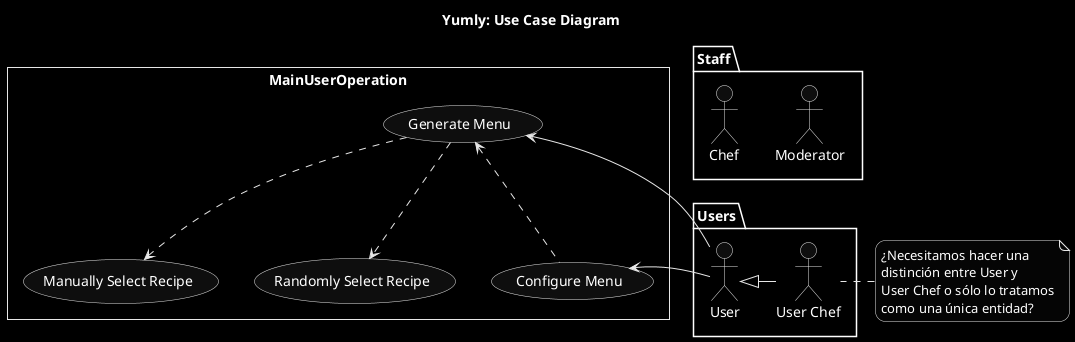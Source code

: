 @startuml yumlyUseCases

    title Yumly: Use Case Diagram

    skinparam Style strictuml 
    skinparam SequenceMessageAlignment center
    
    skinparam monochrome reverse
    skinparam roundcorner 20

    ' Definitions
        ' Actors
        package Staff {
            Actor :Moderator:                                                                                
            Actor :Chef:
        }

        package Users {
            Actor :User: as U
            Actor :User Chef: as UC
        }

        ' Use Cases
        rectangle MainUserOperation {
            usecase (Generate Menu) as (GenMen)
            usecase (Manually Select Recipe) as (SelRec)
            usecase (Randomly Select Recipe) as (RndRec)
            usecase (Configure Menu) as (ConMen)
        }

        ' Relationships
            ' Users
            U <|-right- UC
            note left of UC
                ¿Necesitamos hacer una 
                distinción entre User y
                User Chef o sólo lo tratamos
                como una única entidad?
            end note

            ' Use cases
            GenMen .down.> SelRec
            GenMen .down.> RndRec
            GenMen <.down. ConMen

            ' Users to use cases
            U -up-> GenMen
            U --> ConMen
@enduml